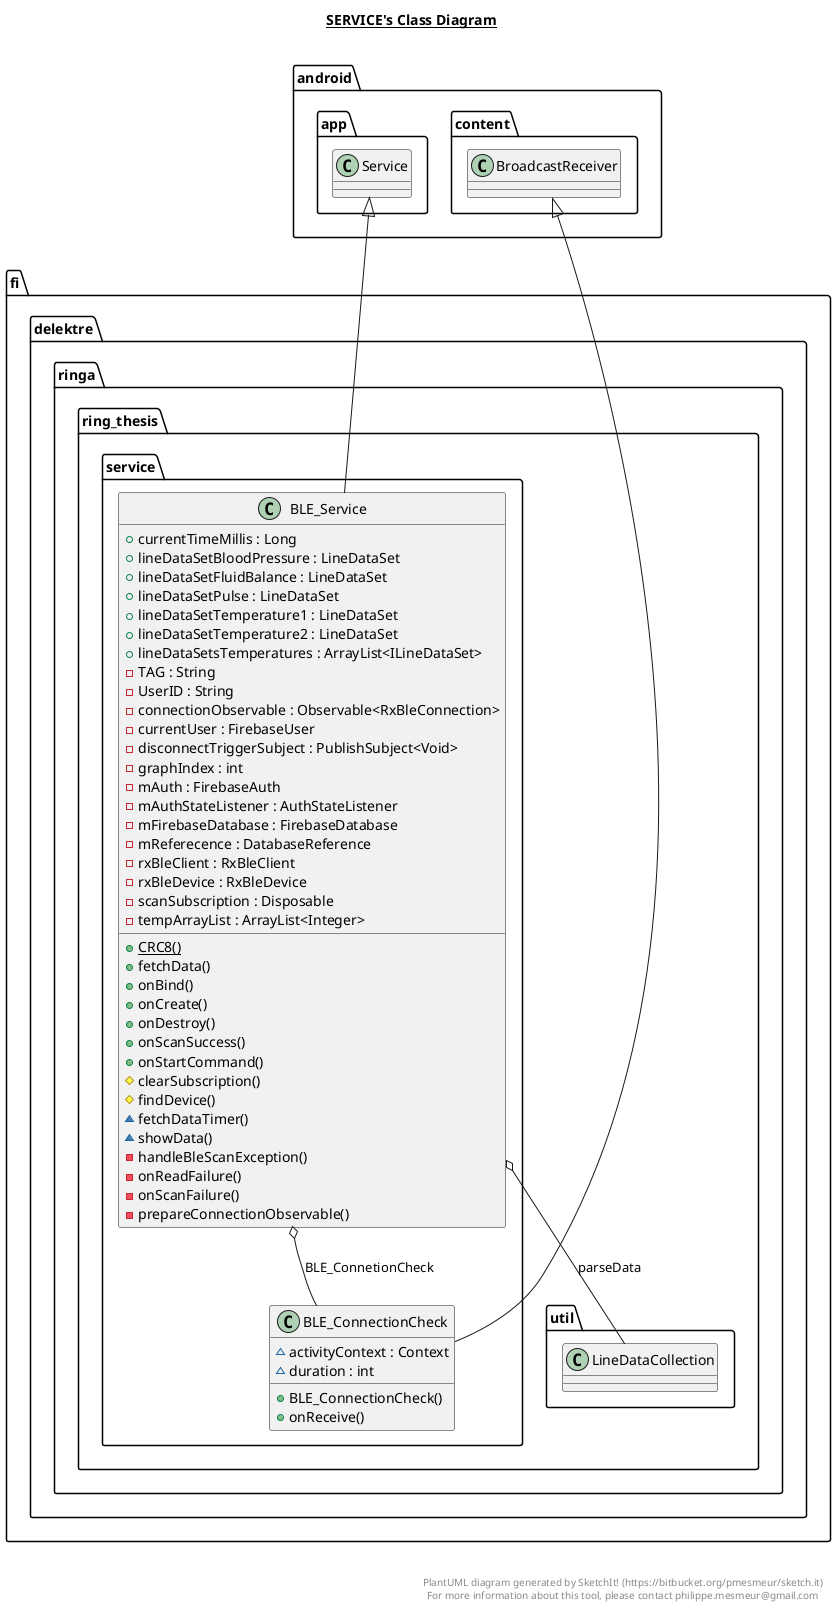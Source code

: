 @startuml

title __SERVICE's Class Diagram__\n

  namespace fi.delektre.ringa.ring_thesis {
    namespace service {
      class fi.delektre.ringa.ring_thesis.service.BLE_ConnectionCheck {
          ~ activityContext : Context
          ~ duration : int
          + BLE_ConnectionCheck()
          + onReceive()
      }
    }
  }
  

  namespace fi.delektre.ringa.ring_thesis {
    namespace service {
      class fi.delektre.ringa.ring_thesis.service.BLE_Service {
          + currentTimeMillis : Long
          + lineDataSetBloodPressure : LineDataSet
          + lineDataSetFluidBalance : LineDataSet
          + lineDataSetPulse : LineDataSet
          + lineDataSetTemperature1 : LineDataSet
          + lineDataSetTemperature2 : LineDataSet
          + lineDataSetsTemperatures : ArrayList<ILineDataSet>
          - TAG : String
          - UserID : String
          - connectionObservable : Observable<RxBleConnection>
          - currentUser : FirebaseUser
          - disconnectTriggerSubject : PublishSubject<Void>
          - graphIndex : int
          - mAuth : FirebaseAuth
          - mAuthStateListener : AuthStateListener
          - mFirebaseDatabase : FirebaseDatabase
          - mReferecence : DatabaseReference
          - rxBleClient : RxBleClient
          - rxBleDevice : RxBleDevice
          - scanSubscription : Disposable
          - tempArrayList : ArrayList<Integer>
          {static} + CRC8()
          + fetchData()
          + onBind()
          + onCreate()
          + onDestroy()
          + onScanSuccess()
          + onStartCommand()
          # clearSubscription()
          # findDevice()
          ~ fetchDataTimer()
          ~ showData()
          - handleBleScanException()
          - onReadFailure()
          - onScanFailure()
          - prepareConnectionObservable()
      }
    }
  }
  

  fi.delektre.ringa.ring_thesis.service.BLE_ConnectionCheck -up-|> android.content.BroadcastReceiver
  fi.delektre.ringa.ring_thesis.service.BLE_Service -up-|> android.app.Service
  fi.delektre.ringa.ring_thesis.service.BLE_Service o-- fi.delektre.ringa.ring_thesis.util.LineDataCollection : parseData
  fi.delektre.ringa.ring_thesis.service.BLE_Service o-- fi.delektre.ringa.ring_thesis.service.BLE_ConnectionCheck : BLE_ConnetionCheck


right footer


PlantUML diagram generated by SketchIt! (https://bitbucket.org/pmesmeur/sketch.it)
For more information about this tool, please contact philippe.mesmeur@gmail.com
endfooter

@enduml
